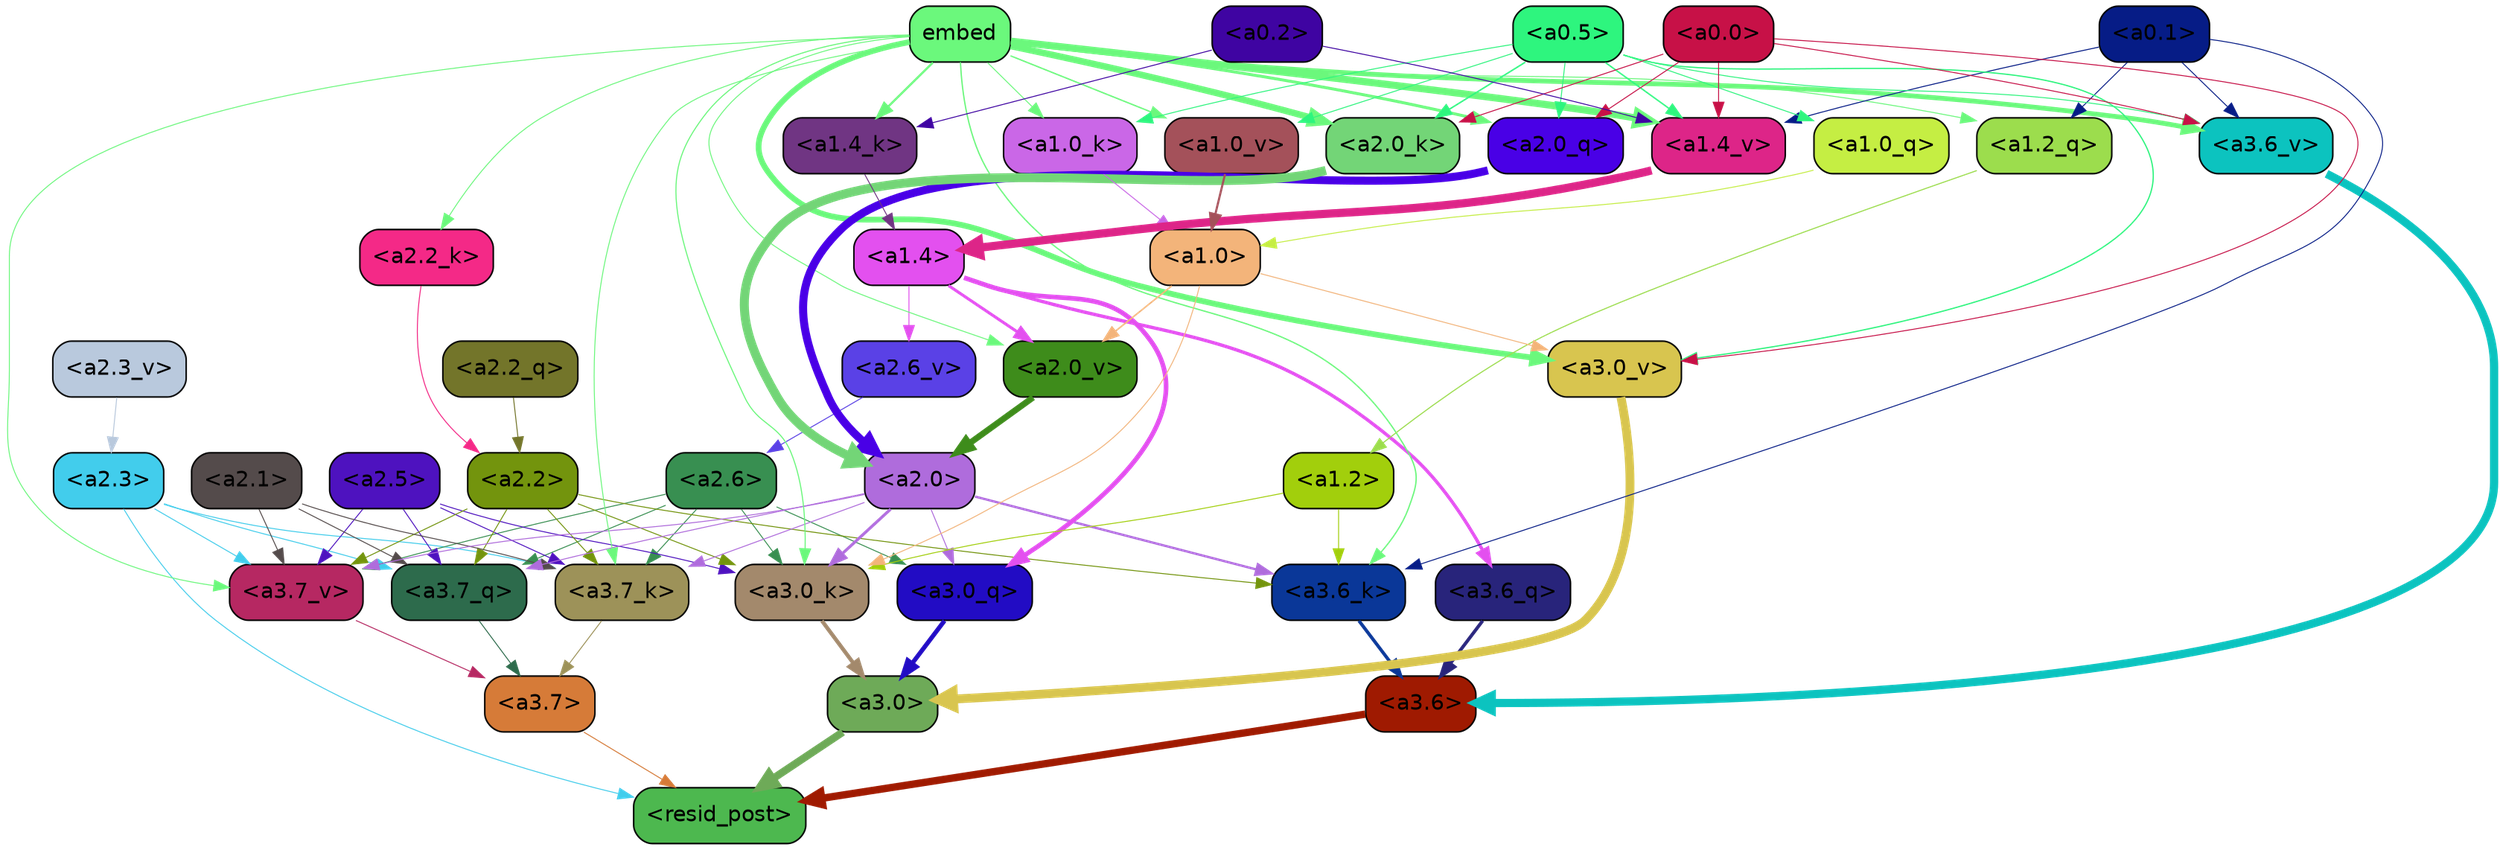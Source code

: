 strict digraph "" {
	graph [bgcolor=transparent,
		layout=dot,
		overlap=false,
		splines=true
	];
	"<a3.7>"	[color=black,
		fillcolor="#d67b38",
		fontname=Helvetica,
		shape=box,
		style="filled, rounded"];
	"<resid_post>"	[color=black,
		fillcolor="#4db84f",
		fontname=Helvetica,
		shape=box,
		style="filled, rounded"];
	"<a3.7>" -> "<resid_post>"	[color="#d67b38",
		penwidth=0.6];
	"<a3.6>"	[color=black,
		fillcolor="#9f1a01",
		fontname=Helvetica,
		shape=box,
		style="filled, rounded"];
	"<a3.6>" -> "<resid_post>"	[color="#9f1a01",
		penwidth=4.752790808677673];
	"<a3.0>"	[color=black,
		fillcolor="#6eaa58",
		fontname=Helvetica,
		shape=box,
		style="filled, rounded"];
	"<a3.0>" -> "<resid_post>"	[color="#6eaa58",
		penwidth=4.897669434547424];
	"<a2.3>"	[color=black,
		fillcolor="#42cdec",
		fontname=Helvetica,
		shape=box,
		style="filled, rounded"];
	"<a2.3>" -> "<resid_post>"	[color="#42cdec",
		penwidth=0.6];
	"<a3.7_q>"	[color=black,
		fillcolor="#2d6b4c",
		fontname=Helvetica,
		shape=box,
		style="filled, rounded"];
	"<a2.3>" -> "<a3.7_q>"	[color="#42cdec",
		penwidth=0.6];
	"<a3.7_k>"	[color=black,
		fillcolor="#9d9259",
		fontname=Helvetica,
		shape=box,
		style="filled, rounded"];
	"<a2.3>" -> "<a3.7_k>"	[color="#42cdec",
		penwidth=0.6];
	"<a3.7_v>"	[color=black,
		fillcolor="#b62862",
		fontname=Helvetica,
		shape=box,
		style="filled, rounded"];
	"<a2.3>" -> "<a3.7_v>"	[color="#42cdec",
		penwidth=0.6];
	"<a3.7_q>" -> "<a3.7>"	[color="#2d6b4c",
		penwidth=0.6];
	"<a3.6_q>"	[color=black,
		fillcolor="#28247b",
		fontname=Helvetica,
		shape=box,
		style="filled, rounded"];
	"<a3.6_q>" -> "<a3.6>"	[color="#28247b",
		penwidth=2.160832464694977];
	"<a3.0_q>"	[color=black,
		fillcolor="#220cc4",
		fontname=Helvetica,
		shape=box,
		style="filled, rounded"];
	"<a3.0_q>" -> "<a3.0>"	[color="#220cc4",
		penwidth=2.870753765106201];
	"<a3.7_k>" -> "<a3.7>"	[color="#9d9259",
		penwidth=0.6];
	"<a3.6_k>"	[color=black,
		fillcolor="#0a3798",
		fontname=Helvetica,
		shape=box,
		style="filled, rounded"];
	"<a3.6_k>" -> "<a3.6>"	[color="#0a3798",
		penwidth=2.13908451795578];
	"<a3.0_k>"	[color=black,
		fillcolor="#a3896c",
		fontname=Helvetica,
		shape=box,
		style="filled, rounded"];
	"<a3.0_k>" -> "<a3.0>"	[color="#a3896c",
		penwidth=2.520303964614868];
	"<a3.7_v>" -> "<a3.7>"	[color="#b62862",
		penwidth=0.6];
	"<a3.6_v>"	[color=black,
		fillcolor="#0cc3bf",
		fontname=Helvetica,
		shape=box,
		style="filled, rounded"];
	"<a3.6_v>" -> "<a3.6>"	[color="#0cc3bf",
		penwidth=5.297133803367615];
	"<a3.0_v>"	[color=black,
		fillcolor="#d8c54f",
		fontname=Helvetica,
		shape=box,
		style="filled, rounded"];
	"<a3.0_v>" -> "<a3.0>"	[color="#d8c54f",
		penwidth=5.680712580680847];
	"<a2.6>"	[color=black,
		fillcolor="#388f51",
		fontname=Helvetica,
		shape=box,
		style="filled, rounded"];
	"<a2.6>" -> "<a3.7_q>"	[color="#388f51",
		penwidth=0.6];
	"<a2.6>" -> "<a3.0_q>"	[color="#388f51",
		penwidth=0.6];
	"<a2.6>" -> "<a3.7_k>"	[color="#388f51",
		penwidth=0.6];
	"<a2.6>" -> "<a3.0_k>"	[color="#388f51",
		penwidth=0.6];
	"<a2.6>" -> "<a3.7_v>"	[color="#388f51",
		penwidth=0.6];
	"<a2.5>"	[color=black,
		fillcolor="#4e12bf",
		fontname=Helvetica,
		shape=box,
		style="filled, rounded"];
	"<a2.5>" -> "<a3.7_q>"	[color="#4e12bf",
		penwidth=0.6];
	"<a2.5>" -> "<a3.7_k>"	[color="#4e12bf",
		penwidth=0.6];
	"<a2.5>" -> "<a3.0_k>"	[color="#4e12bf",
		penwidth=0.6];
	"<a2.5>" -> "<a3.7_v>"	[color="#4e12bf",
		penwidth=0.6];
	"<a2.2>"	[color=black,
		fillcolor="#73940d",
		fontname=Helvetica,
		shape=box,
		style="filled, rounded"];
	"<a2.2>" -> "<a3.7_q>"	[color="#73940d",
		penwidth=0.6];
	"<a2.2>" -> "<a3.7_k>"	[color="#73940d",
		penwidth=0.6];
	"<a2.2>" -> "<a3.6_k>"	[color="#73940d",
		penwidth=0.6];
	"<a2.2>" -> "<a3.0_k>"	[color="#73940d",
		penwidth=0.6];
	"<a2.2>" -> "<a3.7_v>"	[color="#73940d",
		penwidth=0.6];
	"<a2.1>"	[color=black,
		fillcolor="#544b4b",
		fontname=Helvetica,
		shape=box,
		style="filled, rounded"];
	"<a2.1>" -> "<a3.7_q>"	[color="#544b4b",
		penwidth=0.6];
	"<a2.1>" -> "<a3.7_k>"	[color="#544b4b",
		penwidth=0.6];
	"<a2.1>" -> "<a3.7_v>"	[color="#544b4b",
		penwidth=0.6];
	"<a2.0>"	[color=black,
		fillcolor="#af6cdc",
		fontname=Helvetica,
		shape=box,
		style="filled, rounded"];
	"<a2.0>" -> "<a3.7_q>"	[color="#af6cdc",
		penwidth=0.6];
	"<a2.0>" -> "<a3.0_q>"	[color="#af6cdc",
		penwidth=0.6];
	"<a2.0>" -> "<a3.7_k>"	[color="#af6cdc",
		penwidth=0.6];
	"<a2.0>" -> "<a3.6_k>"	[color="#af6cdc",
		penwidth=1.4811622872948647];
	"<a2.0>" -> "<a3.0_k>"	[color="#af6cdc",
		penwidth=1.8632715698331594];
	"<a2.0>" -> "<a3.7_v>"	[color="#af6cdc",
		penwidth=0.6];
	"<a1.4>"	[color=black,
		fillcolor="#e350ef",
		fontname=Helvetica,
		shape=box,
		style="filled, rounded"];
	"<a1.4>" -> "<a3.6_q>"	[color="#e350ef",
		penwidth=2.1468575447797775];
	"<a1.4>" -> "<a3.0_q>"	[color="#e350ef",
		penwidth=3.0006065368652344];
	"<a2.6_v>"	[color=black,
		fillcolor="#5a41e6",
		fontname=Helvetica,
		shape=box,
		style="filled, rounded"];
	"<a1.4>" -> "<a2.6_v>"	[color="#e350ef",
		penwidth=0.6];
	"<a2.0_v>"	[color=black,
		fillcolor="#3e8c1b",
		fontname=Helvetica,
		shape=box,
		style="filled, rounded"];
	"<a1.4>" -> "<a2.0_v>"	[color="#e350ef",
		penwidth=1.8759949803352356];
	embed	[color=black,
		fillcolor="#6bf87c",
		fontname=Helvetica,
		shape=box,
		style="filled, rounded"];
	embed -> "<a3.7_k>"	[color="#6bf87c",
		penwidth=0.6];
	embed -> "<a3.6_k>"	[color="#6bf87c",
		penwidth=0.8410270567983389];
	embed -> "<a3.0_k>"	[color="#6bf87c",
		penwidth=0.691851794719696];
	embed -> "<a3.7_v>"	[color="#6bf87c",
		penwidth=0.6];
	embed -> "<a3.6_v>"	[color="#6bf87c",
		penwidth=3.0758190751075745];
	embed -> "<a3.0_v>"	[color="#6bf87c",
		penwidth=3.6927278637886047];
	"<a2.0_q>"	[color=black,
		fillcolor="#4900e6",
		fontname=Helvetica,
		shape=box,
		style="filled, rounded"];
	embed -> "<a2.0_q>"	[color="#6bf87c",
		penwidth=1.8617419600486755];
	"<a2.2_k>"	[color=black,
		fillcolor="#f42987",
		fontname=Helvetica,
		shape=box,
		style="filled, rounded"];
	embed -> "<a2.2_k>"	[color="#6bf87c",
		penwidth=0.6];
	"<a2.0_k>"	[color=black,
		fillcolor="#73d577",
		fontname=Helvetica,
		shape=box,
		style="filled, rounded"];
	embed -> "<a2.0_k>"	[color="#6bf87c",
		penwidth=4.189224064350128];
	embed -> "<a2.0_v>"	[color="#6bf87c",
		penwidth=0.6];
	"<a1.2_q>"	[color=black,
		fillcolor="#9cdd4d",
		fontname=Helvetica,
		shape=box,
		style="filled, rounded"];
	embed -> "<a1.2_q>"	[color="#6bf87c",
		penwidth=0.603080153465271];
	"<a1.4_k>"	[color=black,
		fillcolor="#703583",
		fontname=Helvetica,
		shape=box,
		style="filled, rounded"];
	embed -> "<a1.4_k>"	[color="#6bf87c",
		penwidth=1.3883130550384521];
	"<a1.0_k>"	[color=black,
		fillcolor="#ca67e7",
		fontname=Helvetica,
		shape=box,
		style="filled, rounded"];
	embed -> "<a1.0_k>"	[color="#6bf87c",
		penwidth=0.6];
	"<a1.4_v>"	[color=black,
		fillcolor="#dd2588",
		fontname=Helvetica,
		shape=box,
		style="filled, rounded"];
	embed -> "<a1.4_v>"	[color="#6bf87c",
		penwidth=4.585226953029633];
	"<a1.0_v>"	[color=black,
		fillcolor="#a4515a",
		fontname=Helvetica,
		shape=box,
		style="filled, rounded"];
	embed -> "<a1.0_v>"	[color="#6bf87c",
		penwidth=0.8794136047363281];
	"<a1.2>"	[color=black,
		fillcolor="#a2cf0c",
		fontname=Helvetica,
		shape=box,
		style="filled, rounded"];
	"<a1.2>" -> "<a3.6_k>"	[color="#a2cf0c",
		penwidth=0.6];
	"<a1.2>" -> "<a3.0_k>"	[color="#a2cf0c",
		penwidth=0.6];
	"<a0.1>"	[color=black,
		fillcolor="#061c86",
		fontname=Helvetica,
		shape=box,
		style="filled, rounded"];
	"<a0.1>" -> "<a3.6_k>"	[color="#061c86",
		penwidth=0.6];
	"<a0.1>" -> "<a3.6_v>"	[color="#061c86",
		penwidth=0.6];
	"<a0.1>" -> "<a1.2_q>"	[color="#061c86",
		penwidth=0.6];
	"<a0.1>" -> "<a1.4_v>"	[color="#061c86",
		penwidth=0.6243228018283844];
	"<a1.0>"	[color=black,
		fillcolor="#f3b47a",
		fontname=Helvetica,
		shape=box,
		style="filled, rounded"];
	"<a1.0>" -> "<a3.0_k>"	[color="#f3b47a",
		penwidth=0.6];
	"<a1.0>" -> "<a3.0_v>"	[color="#f3b47a",
		penwidth=0.6];
	"<a1.0>" -> "<a2.0_v>"	[color="#f3b47a",
		penwidth=0.9620223194360733];
	"<a0.5>"	[color=black,
		fillcolor="#2ef57e",
		fontname=Helvetica,
		shape=box,
		style="filled, rounded"];
	"<a0.5>" -> "<a3.6_v>"	[color="#2ef57e",
		penwidth=0.6];
	"<a0.5>" -> "<a3.0_v>"	[color="#2ef57e",
		penwidth=0.8028683364391327];
	"<a0.5>" -> "<a2.0_q>"	[color="#2ef57e",
		penwidth=0.6];
	"<a0.5>" -> "<a2.0_k>"	[color="#2ef57e",
		penwidth=0.9350990951061249];
	"<a1.0_q>"	[color=black,
		fillcolor="#c5ee43",
		fontname=Helvetica,
		shape=box,
		style="filled, rounded"];
	"<a0.5>" -> "<a1.0_q>"	[color="#2ef57e",
		penwidth=0.6];
	"<a0.5>" -> "<a1.0_k>"	[color="#2ef57e",
		penwidth=0.6];
	"<a0.5>" -> "<a1.4_v>"	[color="#2ef57e",
		penwidth=0.9007003456354141];
	"<a0.5>" -> "<a1.0_v>"	[color="#2ef57e",
		penwidth=0.6];
	"<a0.0>"	[color=black,
		fillcolor="#c71147",
		fontname=Helvetica,
		shape=box,
		style="filled, rounded"];
	"<a0.0>" -> "<a3.6_v>"	[color="#c71147",
		penwidth=0.6];
	"<a0.0>" -> "<a3.0_v>"	[color="#c71147",
		penwidth=0.6];
	"<a0.0>" -> "<a2.0_q>"	[color="#c71147",
		penwidth=0.6];
	"<a0.0>" -> "<a2.0_k>"	[color="#c71147",
		penwidth=0.6];
	"<a0.0>" -> "<a1.4_v>"	[color="#c71147",
		penwidth=0.6];
	"<a2.2_q>"	[color=black,
		fillcolor="#73752a",
		fontname=Helvetica,
		shape=box,
		style="filled, rounded"];
	"<a2.2_q>" -> "<a2.2>"	[color="#73752a",
		penwidth=0.6];
	"<a2.0_q>" -> "<a2.0>"	[color="#4900e6",
		penwidth=5.1847569942474365];
	"<a2.2_k>" -> "<a2.2>"	[color="#f42987",
		penwidth=0.6149471998214722];
	"<a2.0_k>" -> "<a2.0>"	[color="#73d577",
		penwidth=5.773491740226746];
	"<a2.6_v>" -> "<a2.6>"	[color="#5a41e6",
		penwidth=0.6];
	"<a2.3_v>"	[color=black,
		fillcolor="#b9c9dd",
		fontname=Helvetica,
		shape=box,
		style="filled, rounded"];
	"<a2.3_v>" -> "<a2.3>"	[color="#b9c9dd",
		penwidth=0.6];
	"<a2.0_v>" -> "<a2.0>"	[color="#3e8c1b",
		penwidth=3.9731863737106323];
	"<a1.2_q>" -> "<a1.2>"	[color="#9cdd4d",
		penwidth=0.6863181293010712];
	"<a1.0_q>" -> "<a1.0>"	[color="#c5ee43",
		penwidth=0.6];
	"<a1.4_k>" -> "<a1.4>"	[color="#703583",
		penwidth=0.6];
	"<a1.0_k>" -> "<a1.0>"	[color="#ca67e7",
		penwidth=0.6];
	"<a1.4_v>" -> "<a1.4>"	[color="#dd2588",
		penwidth=5.299546539783478];
	"<a1.0_v>" -> "<a1.0>"	[color="#a4515a",
		penwidth=1.3690393567085266];
	"<a0.2>"	[color=black,
		fillcolor="#3f04a2",
		fontname=Helvetica,
		shape=box,
		style="filled, rounded"];
	"<a0.2>" -> "<a1.4_k>"	[color="#3f04a2",
		penwidth=0.6];
	"<a0.2>" -> "<a1.4_v>"	[color="#3f04a2",
		penwidth=0.6];
}

